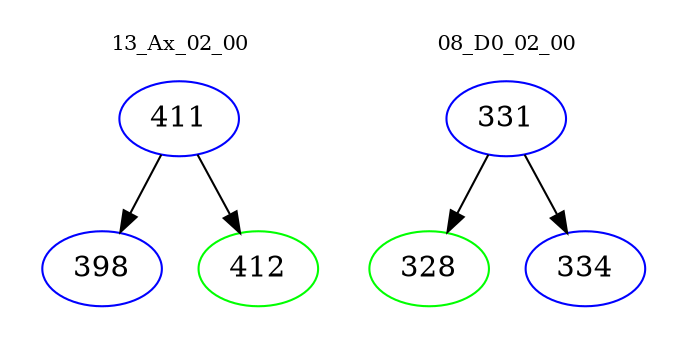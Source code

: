 digraph{
subgraph cluster_0 {
color = white
label = "13_Ax_02_00";
fontsize=10;
T0_411 [label="411", color="blue"]
T0_411 -> T0_398 [color="black"]
T0_398 [label="398", color="blue"]
T0_411 -> T0_412 [color="black"]
T0_412 [label="412", color="green"]
}
subgraph cluster_1 {
color = white
label = "08_D0_02_00";
fontsize=10;
T1_331 [label="331", color="blue"]
T1_331 -> T1_328 [color="black"]
T1_328 [label="328", color="green"]
T1_331 -> T1_334 [color="black"]
T1_334 [label="334", color="blue"]
}
}
